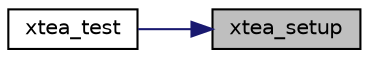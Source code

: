 digraph "xtea_setup"
{
 // LATEX_PDF_SIZE
  edge [fontname="Helvetica",fontsize="10",labelfontname="Helvetica",labelfontsize="10"];
  node [fontname="Helvetica",fontsize="10",shape=record];
  rankdir="RL";
  Node12 [label="xtea_setup",height=0.2,width=0.4,color="black", fillcolor="grey75", style="filled", fontcolor="black",tooltip=" "];
  Node12 -> Node13 [dir="back",color="midnightblue",fontsize="10",style="solid",fontname="Helvetica"];
  Node13 [label="xtea_test",height=0.2,width=0.4,color="black", fillcolor="white", style="filled",URL="$xtea_8c.html#a97b4884ac816d1f98373dfbc65f9f978",tooltip="Performs a self-test of the LTC_XTEA block cipher."];
}
